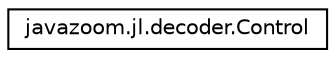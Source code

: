 digraph "Graphical Class Hierarchy"
{
 // LATEX_PDF_SIZE
  edge [fontname="Helvetica",fontsize="10",labelfontname="Helvetica",labelfontsize="10"];
  node [fontname="Helvetica",fontsize="10",shape=record];
  rankdir="LR";
  Node0 [label="javazoom.jl.decoder.Control",height=0.2,width=0.4,color="black", fillcolor="white", style="filled",URL="$interfacejavazoom_1_1jl_1_1decoder_1_1_control.html",tooltip=" "];
}

